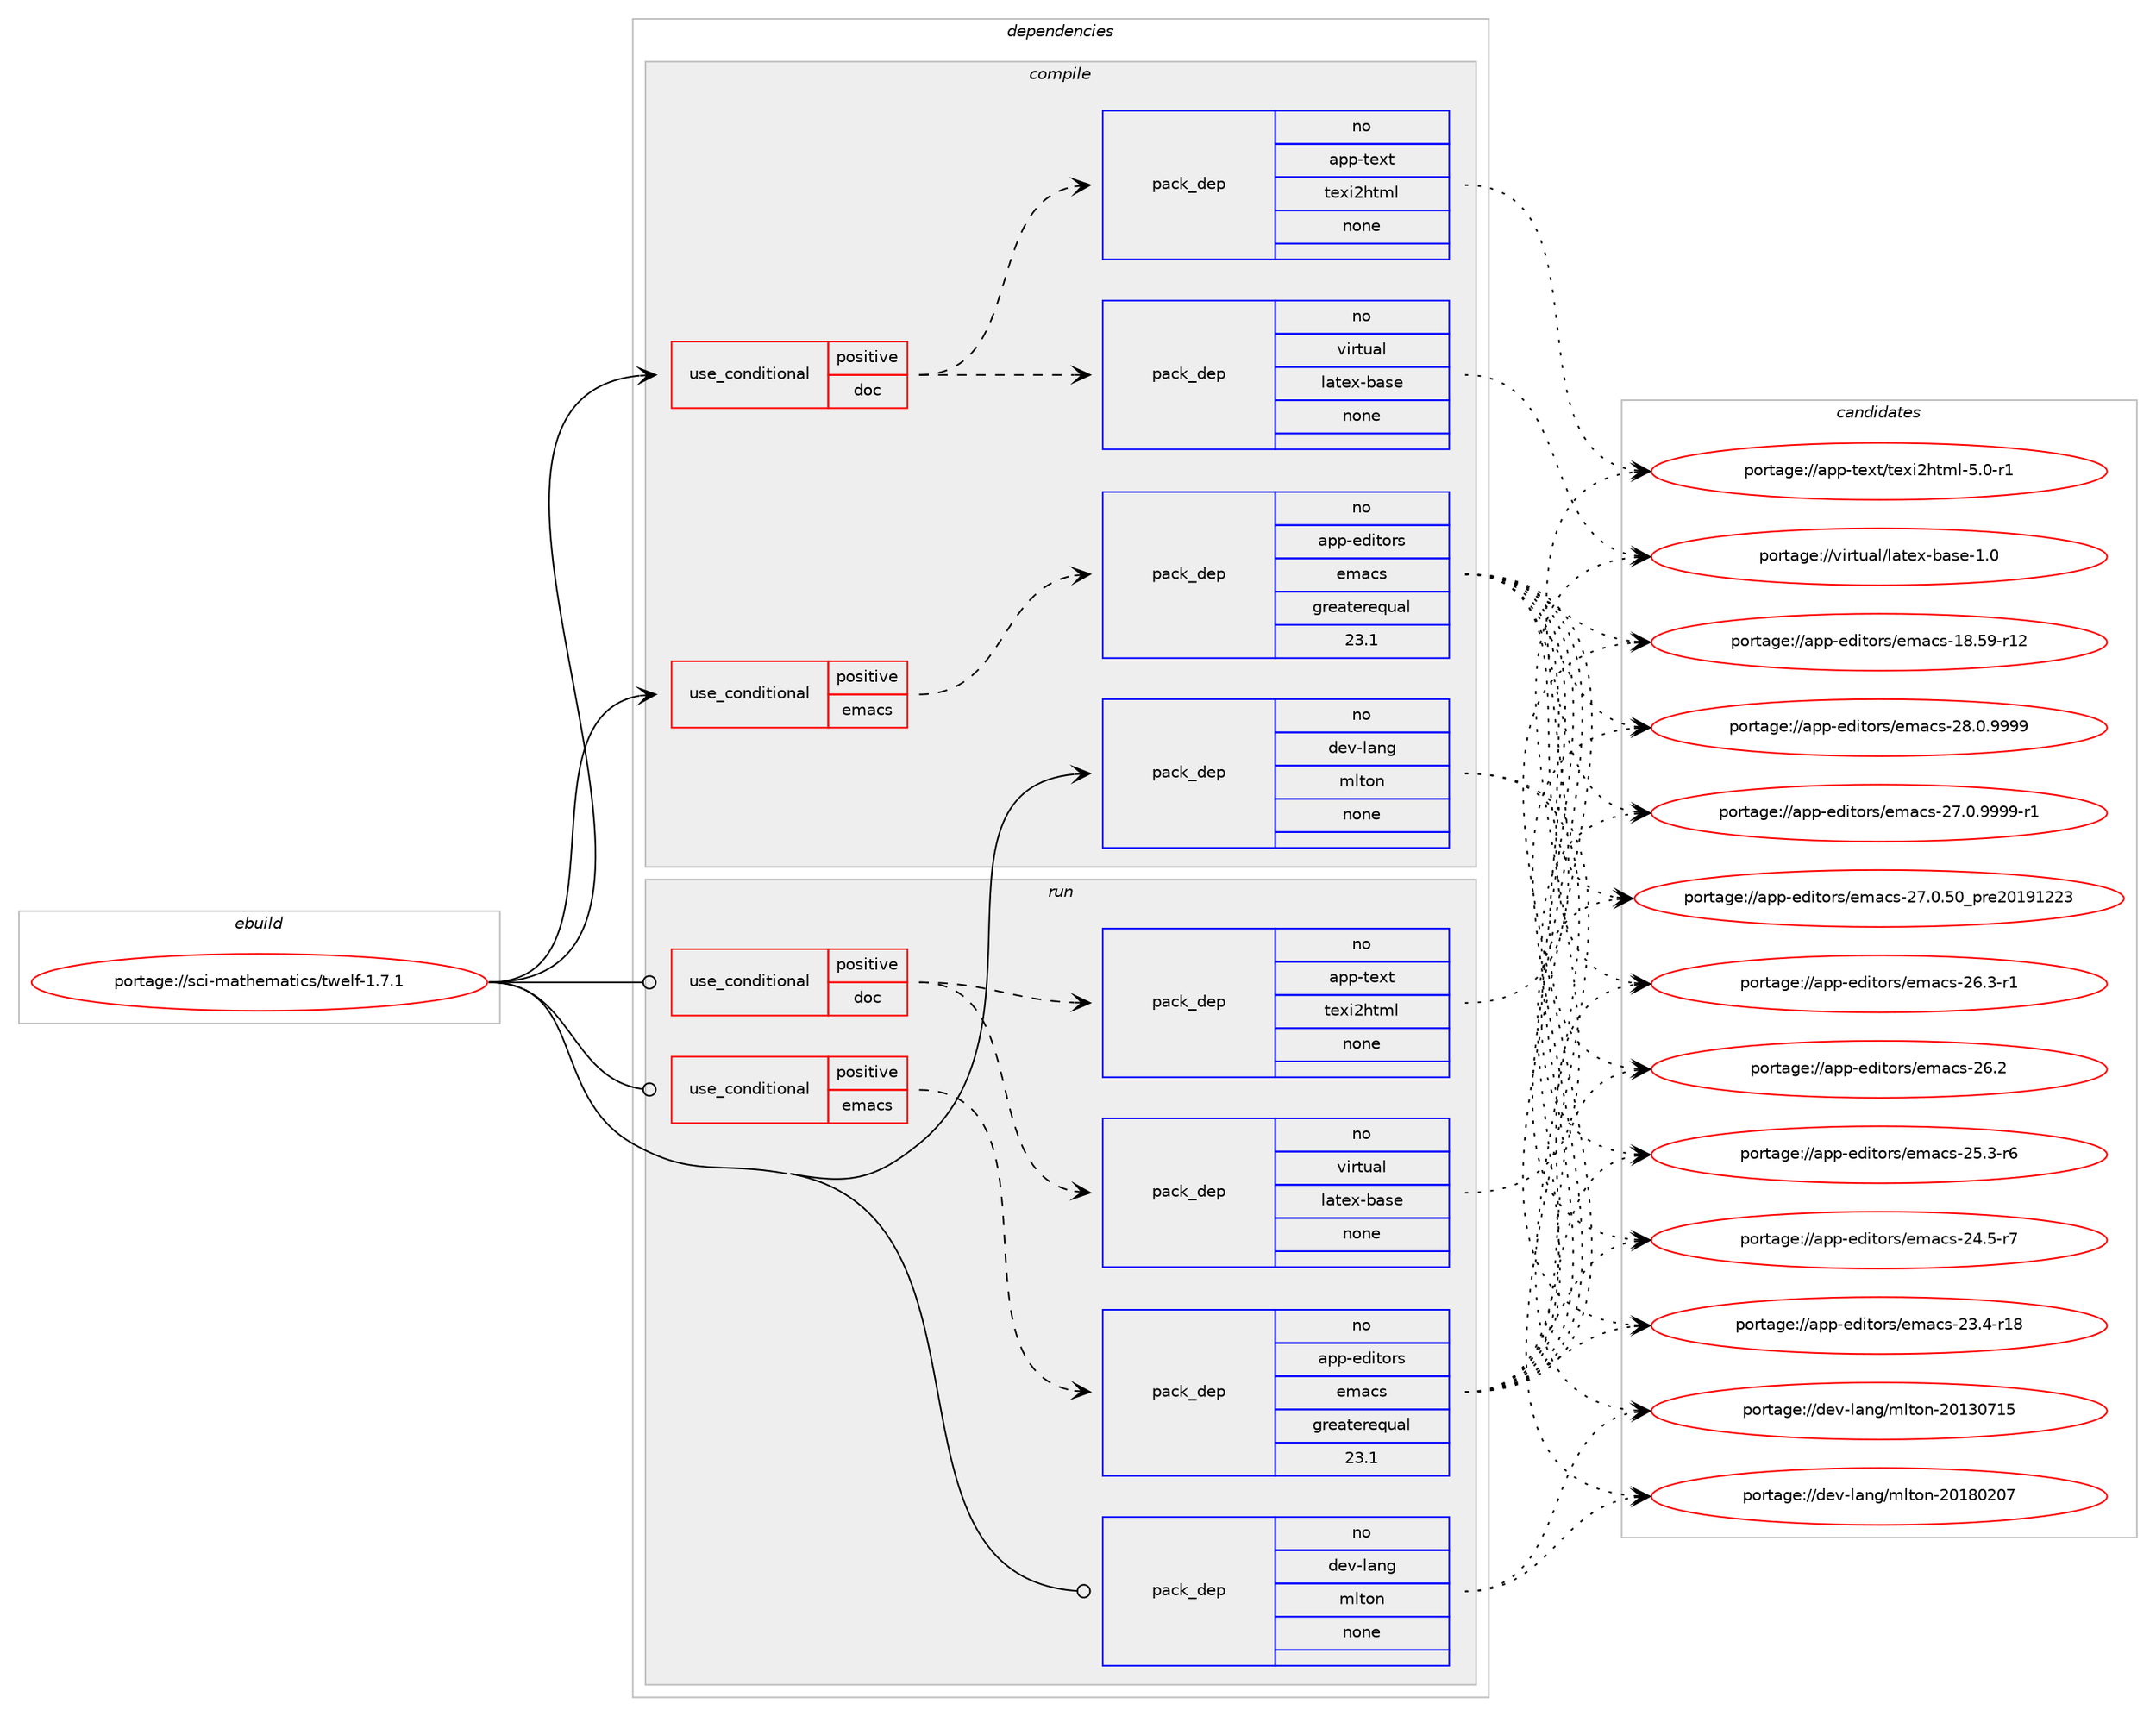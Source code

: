 digraph prolog {

# *************
# Graph options
# *************

newrank=true;
concentrate=true;
compound=true;
graph [rankdir=LR,fontname=Helvetica,fontsize=10,ranksep=1.5];#, ranksep=2.5, nodesep=0.2];
edge  [arrowhead=vee];
node  [fontname=Helvetica,fontsize=10];

# **********
# The ebuild
# **********

subgraph cluster_leftcol {
color=gray;
rank=same;
label=<<i>ebuild</i>>;
id [label="portage://sci-mathematics/twelf-1.7.1", color=red, width=4, href="../sci-mathematics/twelf-1.7.1.svg"];
}

# ****************
# The dependencies
# ****************

subgraph cluster_midcol {
color=gray;
label=<<i>dependencies</i>>;
subgraph cluster_compile {
fillcolor="#eeeeee";
style=filled;
label=<<i>compile</i>>;
subgraph cond16694 {
dependency84775 [label=<<TABLE BORDER="0" CELLBORDER="1" CELLSPACING="0" CELLPADDING="4"><TR><TD ROWSPAN="3" CELLPADDING="10">use_conditional</TD></TR><TR><TD>positive</TD></TR><TR><TD>doc</TD></TR></TABLE>>, shape=none, color=red];
subgraph pack66633 {
dependency84776 [label=<<TABLE BORDER="0" CELLBORDER="1" CELLSPACING="0" CELLPADDING="4" WIDTH="220"><TR><TD ROWSPAN="6" CELLPADDING="30">pack_dep</TD></TR><TR><TD WIDTH="110">no</TD></TR><TR><TD>virtual</TD></TR><TR><TD>latex-base</TD></TR><TR><TD>none</TD></TR><TR><TD></TD></TR></TABLE>>, shape=none, color=blue];
}
dependency84775:e -> dependency84776:w [weight=20,style="dashed",arrowhead="vee"];
subgraph pack66634 {
dependency84777 [label=<<TABLE BORDER="0" CELLBORDER="1" CELLSPACING="0" CELLPADDING="4" WIDTH="220"><TR><TD ROWSPAN="6" CELLPADDING="30">pack_dep</TD></TR><TR><TD WIDTH="110">no</TD></TR><TR><TD>app-text</TD></TR><TR><TD>texi2html</TD></TR><TR><TD>none</TD></TR><TR><TD></TD></TR></TABLE>>, shape=none, color=blue];
}
dependency84775:e -> dependency84777:w [weight=20,style="dashed",arrowhead="vee"];
}
id:e -> dependency84775:w [weight=20,style="solid",arrowhead="vee"];
subgraph cond16695 {
dependency84778 [label=<<TABLE BORDER="0" CELLBORDER="1" CELLSPACING="0" CELLPADDING="4"><TR><TD ROWSPAN="3" CELLPADDING="10">use_conditional</TD></TR><TR><TD>positive</TD></TR><TR><TD>emacs</TD></TR></TABLE>>, shape=none, color=red];
subgraph pack66635 {
dependency84779 [label=<<TABLE BORDER="0" CELLBORDER="1" CELLSPACING="0" CELLPADDING="4" WIDTH="220"><TR><TD ROWSPAN="6" CELLPADDING="30">pack_dep</TD></TR><TR><TD WIDTH="110">no</TD></TR><TR><TD>app-editors</TD></TR><TR><TD>emacs</TD></TR><TR><TD>greaterequal</TD></TR><TR><TD>23.1</TD></TR></TABLE>>, shape=none, color=blue];
}
dependency84778:e -> dependency84779:w [weight=20,style="dashed",arrowhead="vee"];
}
id:e -> dependency84778:w [weight=20,style="solid",arrowhead="vee"];
subgraph pack66636 {
dependency84780 [label=<<TABLE BORDER="0" CELLBORDER="1" CELLSPACING="0" CELLPADDING="4" WIDTH="220"><TR><TD ROWSPAN="6" CELLPADDING="30">pack_dep</TD></TR><TR><TD WIDTH="110">no</TD></TR><TR><TD>dev-lang</TD></TR><TR><TD>mlton</TD></TR><TR><TD>none</TD></TR><TR><TD></TD></TR></TABLE>>, shape=none, color=blue];
}
id:e -> dependency84780:w [weight=20,style="solid",arrowhead="vee"];
}
subgraph cluster_compileandrun {
fillcolor="#eeeeee";
style=filled;
label=<<i>compile and run</i>>;
}
subgraph cluster_run {
fillcolor="#eeeeee";
style=filled;
label=<<i>run</i>>;
subgraph cond16696 {
dependency84781 [label=<<TABLE BORDER="0" CELLBORDER="1" CELLSPACING="0" CELLPADDING="4"><TR><TD ROWSPAN="3" CELLPADDING="10">use_conditional</TD></TR><TR><TD>positive</TD></TR><TR><TD>doc</TD></TR></TABLE>>, shape=none, color=red];
subgraph pack66637 {
dependency84782 [label=<<TABLE BORDER="0" CELLBORDER="1" CELLSPACING="0" CELLPADDING="4" WIDTH="220"><TR><TD ROWSPAN="6" CELLPADDING="30">pack_dep</TD></TR><TR><TD WIDTH="110">no</TD></TR><TR><TD>virtual</TD></TR><TR><TD>latex-base</TD></TR><TR><TD>none</TD></TR><TR><TD></TD></TR></TABLE>>, shape=none, color=blue];
}
dependency84781:e -> dependency84782:w [weight=20,style="dashed",arrowhead="vee"];
subgraph pack66638 {
dependency84783 [label=<<TABLE BORDER="0" CELLBORDER="1" CELLSPACING="0" CELLPADDING="4" WIDTH="220"><TR><TD ROWSPAN="6" CELLPADDING="30">pack_dep</TD></TR><TR><TD WIDTH="110">no</TD></TR><TR><TD>app-text</TD></TR><TR><TD>texi2html</TD></TR><TR><TD>none</TD></TR><TR><TD></TD></TR></TABLE>>, shape=none, color=blue];
}
dependency84781:e -> dependency84783:w [weight=20,style="dashed",arrowhead="vee"];
}
id:e -> dependency84781:w [weight=20,style="solid",arrowhead="odot"];
subgraph cond16697 {
dependency84784 [label=<<TABLE BORDER="0" CELLBORDER="1" CELLSPACING="0" CELLPADDING="4"><TR><TD ROWSPAN="3" CELLPADDING="10">use_conditional</TD></TR><TR><TD>positive</TD></TR><TR><TD>emacs</TD></TR></TABLE>>, shape=none, color=red];
subgraph pack66639 {
dependency84785 [label=<<TABLE BORDER="0" CELLBORDER="1" CELLSPACING="0" CELLPADDING="4" WIDTH="220"><TR><TD ROWSPAN="6" CELLPADDING="30">pack_dep</TD></TR><TR><TD WIDTH="110">no</TD></TR><TR><TD>app-editors</TD></TR><TR><TD>emacs</TD></TR><TR><TD>greaterequal</TD></TR><TR><TD>23.1</TD></TR></TABLE>>, shape=none, color=blue];
}
dependency84784:e -> dependency84785:w [weight=20,style="dashed",arrowhead="vee"];
}
id:e -> dependency84784:w [weight=20,style="solid",arrowhead="odot"];
subgraph pack66640 {
dependency84786 [label=<<TABLE BORDER="0" CELLBORDER="1" CELLSPACING="0" CELLPADDING="4" WIDTH="220"><TR><TD ROWSPAN="6" CELLPADDING="30">pack_dep</TD></TR><TR><TD WIDTH="110">no</TD></TR><TR><TD>dev-lang</TD></TR><TR><TD>mlton</TD></TR><TR><TD>none</TD></TR><TR><TD></TD></TR></TABLE>>, shape=none, color=blue];
}
id:e -> dependency84786:w [weight=20,style="solid",arrowhead="odot"];
}
}

# **************
# The candidates
# **************

subgraph cluster_choices {
rank=same;
color=gray;
label=<<i>candidates</i>>;

subgraph choice66633 {
color=black;
nodesep=1;
choice11810511411611797108471089711610112045989711510145494648 [label="portage://virtual/latex-base-1.0", color=red, width=4,href="../virtual/latex-base-1.0.svg"];
dependency84776:e -> choice11810511411611797108471089711610112045989711510145494648:w [style=dotted,weight="100"];
}
subgraph choice66634 {
color=black;
nodesep=1;
choice97112112451161011201164711610112010550104116109108455346484511449 [label="portage://app-text/texi2html-5.0-r1", color=red, width=4,href="../app-text/texi2html-5.0-r1.svg"];
dependency84777:e -> choice97112112451161011201164711610112010550104116109108455346484511449:w [style=dotted,weight="100"];
}
subgraph choice66635 {
color=black;
nodesep=1;
choice971121124510110010511611111411547101109979911545505646484657575757 [label="portage://app-editors/emacs-28.0.9999", color=red, width=4,href="../app-editors/emacs-28.0.9999.svg"];
choice9711211245101100105116111114115471011099799115455055464846575757574511449 [label="portage://app-editors/emacs-27.0.9999-r1", color=red, width=4,href="../app-editors/emacs-27.0.9999-r1.svg"];
choice97112112451011001051161111141154710110997991154550554648465348951121141015048495749505051 [label="portage://app-editors/emacs-27.0.50_pre20191223", color=red, width=4,href="../app-editors/emacs-27.0.50_pre20191223.svg"];
choice971121124510110010511611111411547101109979911545505446514511449 [label="portage://app-editors/emacs-26.3-r1", color=red, width=4,href="../app-editors/emacs-26.3-r1.svg"];
choice97112112451011001051161111141154710110997991154550544650 [label="portage://app-editors/emacs-26.2", color=red, width=4,href="../app-editors/emacs-26.2.svg"];
choice971121124510110010511611111411547101109979911545505346514511454 [label="portage://app-editors/emacs-25.3-r6", color=red, width=4,href="../app-editors/emacs-25.3-r6.svg"];
choice971121124510110010511611111411547101109979911545505246534511455 [label="portage://app-editors/emacs-24.5-r7", color=red, width=4,href="../app-editors/emacs-24.5-r7.svg"];
choice97112112451011001051161111141154710110997991154550514652451144956 [label="portage://app-editors/emacs-23.4-r18", color=red, width=4,href="../app-editors/emacs-23.4-r18.svg"];
choice9711211245101100105116111114115471011099799115454956465357451144950 [label="portage://app-editors/emacs-18.59-r12", color=red, width=4,href="../app-editors/emacs-18.59-r12.svg"];
dependency84779:e -> choice971121124510110010511611111411547101109979911545505646484657575757:w [style=dotted,weight="100"];
dependency84779:e -> choice9711211245101100105116111114115471011099799115455055464846575757574511449:w [style=dotted,weight="100"];
dependency84779:e -> choice97112112451011001051161111141154710110997991154550554648465348951121141015048495749505051:w [style=dotted,weight="100"];
dependency84779:e -> choice971121124510110010511611111411547101109979911545505446514511449:w [style=dotted,weight="100"];
dependency84779:e -> choice97112112451011001051161111141154710110997991154550544650:w [style=dotted,weight="100"];
dependency84779:e -> choice971121124510110010511611111411547101109979911545505346514511454:w [style=dotted,weight="100"];
dependency84779:e -> choice971121124510110010511611111411547101109979911545505246534511455:w [style=dotted,weight="100"];
dependency84779:e -> choice97112112451011001051161111141154710110997991154550514652451144956:w [style=dotted,weight="100"];
dependency84779:e -> choice9711211245101100105116111114115471011099799115454956465357451144950:w [style=dotted,weight="100"];
}
subgraph choice66636 {
color=black;
nodesep=1;
choice100101118451089711010347109108116111110455048495648504855 [label="portage://dev-lang/mlton-20180207", color=red, width=4,href="../dev-lang/mlton-20180207.svg"];
choice100101118451089711010347109108116111110455048495148554953 [label="portage://dev-lang/mlton-20130715", color=red, width=4,href="../dev-lang/mlton-20130715.svg"];
dependency84780:e -> choice100101118451089711010347109108116111110455048495648504855:w [style=dotted,weight="100"];
dependency84780:e -> choice100101118451089711010347109108116111110455048495148554953:w [style=dotted,weight="100"];
}
subgraph choice66637 {
color=black;
nodesep=1;
choice11810511411611797108471089711610112045989711510145494648 [label="portage://virtual/latex-base-1.0", color=red, width=4,href="../virtual/latex-base-1.0.svg"];
dependency84782:e -> choice11810511411611797108471089711610112045989711510145494648:w [style=dotted,weight="100"];
}
subgraph choice66638 {
color=black;
nodesep=1;
choice97112112451161011201164711610112010550104116109108455346484511449 [label="portage://app-text/texi2html-5.0-r1", color=red, width=4,href="../app-text/texi2html-5.0-r1.svg"];
dependency84783:e -> choice97112112451161011201164711610112010550104116109108455346484511449:w [style=dotted,weight="100"];
}
subgraph choice66639 {
color=black;
nodesep=1;
choice971121124510110010511611111411547101109979911545505646484657575757 [label="portage://app-editors/emacs-28.0.9999", color=red, width=4,href="../app-editors/emacs-28.0.9999.svg"];
choice9711211245101100105116111114115471011099799115455055464846575757574511449 [label="portage://app-editors/emacs-27.0.9999-r1", color=red, width=4,href="../app-editors/emacs-27.0.9999-r1.svg"];
choice97112112451011001051161111141154710110997991154550554648465348951121141015048495749505051 [label="portage://app-editors/emacs-27.0.50_pre20191223", color=red, width=4,href="../app-editors/emacs-27.0.50_pre20191223.svg"];
choice971121124510110010511611111411547101109979911545505446514511449 [label="portage://app-editors/emacs-26.3-r1", color=red, width=4,href="../app-editors/emacs-26.3-r1.svg"];
choice97112112451011001051161111141154710110997991154550544650 [label="portage://app-editors/emacs-26.2", color=red, width=4,href="../app-editors/emacs-26.2.svg"];
choice971121124510110010511611111411547101109979911545505346514511454 [label="portage://app-editors/emacs-25.3-r6", color=red, width=4,href="../app-editors/emacs-25.3-r6.svg"];
choice971121124510110010511611111411547101109979911545505246534511455 [label="portage://app-editors/emacs-24.5-r7", color=red, width=4,href="../app-editors/emacs-24.5-r7.svg"];
choice97112112451011001051161111141154710110997991154550514652451144956 [label="portage://app-editors/emacs-23.4-r18", color=red, width=4,href="../app-editors/emacs-23.4-r18.svg"];
choice9711211245101100105116111114115471011099799115454956465357451144950 [label="portage://app-editors/emacs-18.59-r12", color=red, width=4,href="../app-editors/emacs-18.59-r12.svg"];
dependency84785:e -> choice971121124510110010511611111411547101109979911545505646484657575757:w [style=dotted,weight="100"];
dependency84785:e -> choice9711211245101100105116111114115471011099799115455055464846575757574511449:w [style=dotted,weight="100"];
dependency84785:e -> choice97112112451011001051161111141154710110997991154550554648465348951121141015048495749505051:w [style=dotted,weight="100"];
dependency84785:e -> choice971121124510110010511611111411547101109979911545505446514511449:w [style=dotted,weight="100"];
dependency84785:e -> choice97112112451011001051161111141154710110997991154550544650:w [style=dotted,weight="100"];
dependency84785:e -> choice971121124510110010511611111411547101109979911545505346514511454:w [style=dotted,weight="100"];
dependency84785:e -> choice971121124510110010511611111411547101109979911545505246534511455:w [style=dotted,weight="100"];
dependency84785:e -> choice97112112451011001051161111141154710110997991154550514652451144956:w [style=dotted,weight="100"];
dependency84785:e -> choice9711211245101100105116111114115471011099799115454956465357451144950:w [style=dotted,weight="100"];
}
subgraph choice66640 {
color=black;
nodesep=1;
choice100101118451089711010347109108116111110455048495648504855 [label="portage://dev-lang/mlton-20180207", color=red, width=4,href="../dev-lang/mlton-20180207.svg"];
choice100101118451089711010347109108116111110455048495148554953 [label="portage://dev-lang/mlton-20130715", color=red, width=4,href="../dev-lang/mlton-20130715.svg"];
dependency84786:e -> choice100101118451089711010347109108116111110455048495648504855:w [style=dotted,weight="100"];
dependency84786:e -> choice100101118451089711010347109108116111110455048495148554953:w [style=dotted,weight="100"];
}
}

}
